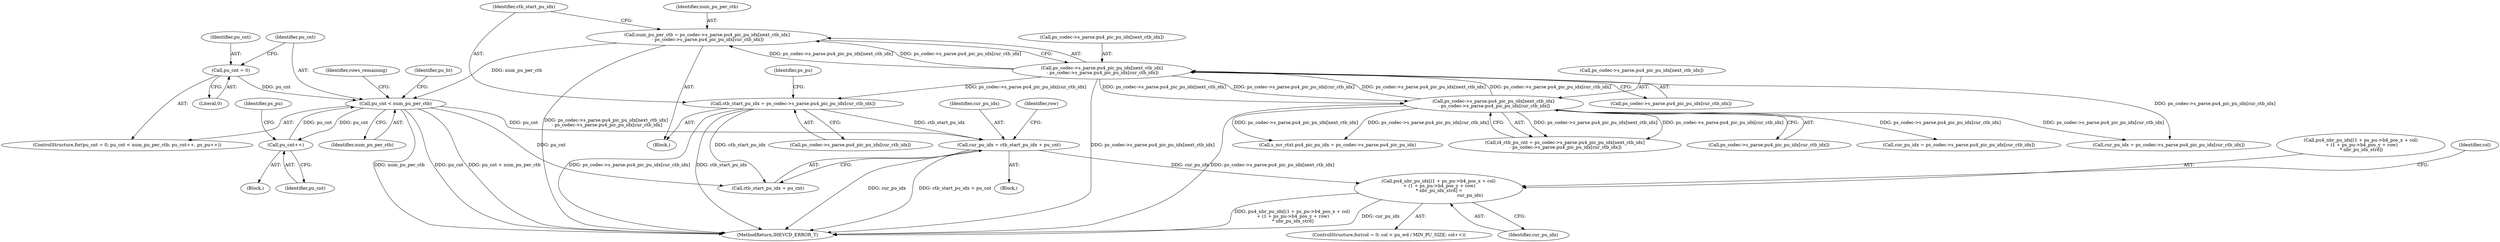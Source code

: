digraph "0_Android_2b9fb0c2074d370a254b35e2489de2d94943578d@pointer" {
"1003323" [label="(Call,pu4_nbr_pu_idx[(1 + ps_pu->b4_pos_x + col)\n + (1 + ps_pu->b4_pos_y + row)\n * nbr_pu_idx_strd] =\n                                            cur_pu_idx)"];
"1003296" [label="(Call,cur_pu_idx = ctb_start_pu_idx + pu_cnt)"];
"1003243" [label="(Call,ctb_start_pu_idx = ps_codec->s_parse.pu4_pic_pu_idx[cur_ctb_idx])"];
"1003228" [label="(Call,ps_codec->s_parse.pu4_pic_pu_idx[next_ctb_idx]\n - ps_codec->s_parse.pu4_pic_pu_idx[cur_ctb_idx])"];
"1002916" [label="(Call,ps_codec->s_parse.pu4_pic_pu_idx[next_ctb_idx]\n - ps_codec->s_parse.pu4_pic_pu_idx[cur_ctb_idx])"];
"1003266" [label="(Call,pu_cnt < num_pu_per_ctb)"];
"1003270" [label="(Call,pu_cnt++)"];
"1003263" [label="(Call,pu_cnt = 0)"];
"1003226" [label="(Call,num_pu_per_ctb = ps_codec->s_parse.pu4_pic_pu_idx[next_ctb_idx]\n - ps_codec->s_parse.pu4_pic_pu_idx[cur_ctb_idx])"];
"1003243" [label="(Call,ctb_start_pu_idx = ps_codec->s_parse.pu4_pic_pu_idx[cur_ctb_idx])"];
"1002917" [label="(Call,ps_codec->s_parse.pu4_pic_pu_idx[next_ctb_idx])"];
"1003236" [label="(Call,ps_codec->s_parse.pu4_pic_pu_idx[cur_ctb_idx])"];
"1003033" [label="(Call,s_mv_ctxt.pu4_pic_pu_idx = ps_codec->s_parse.pu4_pic_pu_idx)"];
"1003296" [label="(Call,cur_pu_idx = ctb_start_pu_idx + pu_cnt)"];
"1003278" [label="(Identifier,pu_ht)"];
"1003274" [label="(Block,)"];
"1003228" [label="(Call,ps_codec->s_parse.pu4_pic_pu_idx[next_ctb_idx]\n - ps_codec->s_parse.pu4_pic_pu_idx[cur_ctb_idx])"];
"1003265" [label="(Literal,0)"];
"1003323" [label="(Call,pu4_nbr_pu_idx[(1 + ps_pu->b4_pos_x + col)\n + (1 + ps_pu->b4_pos_y + row)\n * nbr_pu_idx_strd] =\n                                            cur_pu_idx)"];
"1003298" [label="(Call,ctb_start_pu_idx + pu_cnt)"];
"1003268" [label="(Identifier,num_pu_per_ctb)"];
"1003264" [label="(Identifier,pu_cnt)"];
"1003312" [label="(ControlStructure,for(col = 0; col < pu_wd / MIN_PU_SIZE; col++))"];
"1003244" [label="(Identifier,ctb_start_pu_idx)"];
"1003267" [label="(Identifier,pu_cnt)"];
"1003347" [label="(Identifier,rows_remaining)"];
"1003270" [label="(Call,pu_cnt++)"];
"1003262" [label="(ControlStructure,for(pu_cnt = 0; pu_cnt < num_pu_per_ctb; pu_cnt++, ps_pu++))"];
"1003324" [label="(Call,pu4_nbr_pu_idx[(1 + ps_pu->b4_pos_x + col)\n + (1 + ps_pu->b4_pos_y + row)\n * nbr_pu_idx_strd])"];
"1003322" [label="(Identifier,col)"];
"1003229" [label="(Call,ps_codec->s_parse.pu4_pic_pu_idx[next_ctb_idx])"];
"1003253" [label="(Identifier,ps_pu)"];
"1003245" [label="(Call,ps_codec->s_parse.pu4_pic_pu_idx[cur_ctb_idx])"];
"1002916" [label="(Call,ps_codec->s_parse.pu4_pic_pu_idx[next_ctb_idx]\n - ps_codec->s_parse.pu4_pic_pu_idx[cur_ctb_idx])"];
"1003266" [label="(Call,pu_cnt < num_pu_per_ctb)"];
"1003088" [label="(Block,)"];
"1003263" [label="(Call,pu_cnt = 0)"];
"1003227" [label="(Identifier,num_pu_per_ctb)"];
"1003297" [label="(Identifier,cur_pu_idx)"];
"1004845" [label="(MethodReturn,IHEVCD_ERROR_T)"];
"1002931" [label="(Call,cur_pu_idx = ps_codec->s_parse.pu4_pic_pu_idx[cur_ctb_idx])"];
"1003343" [label="(Identifier,cur_pu_idx)"];
"1002914" [label="(Call,i4_ctb_pu_cnt = ps_codec->s_parse.pu4_pic_pu_idx[next_ctb_idx]\n - ps_codec->s_parse.pu4_pic_pu_idx[cur_ctb_idx])"];
"1002924" [label="(Call,ps_codec->s_parse.pu4_pic_pu_idx[cur_ctb_idx])"];
"1003508" [label="(Call,cur_pu_idx = ps_codec->s_parse.pu4_pic_pu_idx[cur_ctb_idx])"];
"1003269" [label="(Block,)"];
"1003271" [label="(Identifier,pu_cnt)"];
"1003273" [label="(Identifier,ps_pu)"];
"1003226" [label="(Call,num_pu_per_ctb = ps_codec->s_parse.pu4_pic_pu_idx[next_ctb_idx]\n - ps_codec->s_parse.pu4_pic_pu_idx[cur_ctb_idx])"];
"1003303" [label="(Identifier,row)"];
"1003323" -> "1003312"  [label="AST: "];
"1003323" -> "1003343"  [label="CFG: "];
"1003324" -> "1003323"  [label="AST: "];
"1003343" -> "1003323"  [label="AST: "];
"1003322" -> "1003323"  [label="CFG: "];
"1003323" -> "1004845"  [label="DDG: pu4_nbr_pu_idx[(1 + ps_pu->b4_pos_x + col)\n + (1 + ps_pu->b4_pos_y + row)\n * nbr_pu_idx_strd]"];
"1003323" -> "1004845"  [label="DDG: cur_pu_idx"];
"1003296" -> "1003323"  [label="DDG: cur_pu_idx"];
"1003296" -> "1003274"  [label="AST: "];
"1003296" -> "1003298"  [label="CFG: "];
"1003297" -> "1003296"  [label="AST: "];
"1003298" -> "1003296"  [label="AST: "];
"1003303" -> "1003296"  [label="CFG: "];
"1003296" -> "1004845"  [label="DDG: cur_pu_idx"];
"1003296" -> "1004845"  [label="DDG: ctb_start_pu_idx + pu_cnt"];
"1003243" -> "1003296"  [label="DDG: ctb_start_pu_idx"];
"1003266" -> "1003296"  [label="DDG: pu_cnt"];
"1003243" -> "1003088"  [label="AST: "];
"1003243" -> "1003245"  [label="CFG: "];
"1003244" -> "1003243"  [label="AST: "];
"1003245" -> "1003243"  [label="AST: "];
"1003253" -> "1003243"  [label="CFG: "];
"1003243" -> "1004845"  [label="DDG: ps_codec->s_parse.pu4_pic_pu_idx[cur_ctb_idx]"];
"1003243" -> "1004845"  [label="DDG: ctb_start_pu_idx"];
"1003228" -> "1003243"  [label="DDG: ps_codec->s_parse.pu4_pic_pu_idx[cur_ctb_idx]"];
"1003243" -> "1003298"  [label="DDG: ctb_start_pu_idx"];
"1003228" -> "1003226"  [label="AST: "];
"1003228" -> "1003236"  [label="CFG: "];
"1003229" -> "1003228"  [label="AST: "];
"1003236" -> "1003228"  [label="AST: "];
"1003226" -> "1003228"  [label="CFG: "];
"1003228" -> "1004845"  [label="DDG: ps_codec->s_parse.pu4_pic_pu_idx[next_ctb_idx]"];
"1003228" -> "1002916"  [label="DDG: ps_codec->s_parse.pu4_pic_pu_idx[next_ctb_idx]"];
"1003228" -> "1002916"  [label="DDG: ps_codec->s_parse.pu4_pic_pu_idx[cur_ctb_idx]"];
"1003228" -> "1003226"  [label="DDG: ps_codec->s_parse.pu4_pic_pu_idx[next_ctb_idx]"];
"1003228" -> "1003226"  [label="DDG: ps_codec->s_parse.pu4_pic_pu_idx[cur_ctb_idx]"];
"1002916" -> "1003228"  [label="DDG: ps_codec->s_parse.pu4_pic_pu_idx[next_ctb_idx]"];
"1002916" -> "1003228"  [label="DDG: ps_codec->s_parse.pu4_pic_pu_idx[cur_ctb_idx]"];
"1003228" -> "1003508"  [label="DDG: ps_codec->s_parse.pu4_pic_pu_idx[cur_ctb_idx]"];
"1002916" -> "1002914"  [label="AST: "];
"1002916" -> "1002924"  [label="CFG: "];
"1002917" -> "1002916"  [label="AST: "];
"1002924" -> "1002916"  [label="AST: "];
"1002914" -> "1002916"  [label="CFG: "];
"1002916" -> "1004845"  [label="DDG: ps_codec->s_parse.pu4_pic_pu_idx[next_ctb_idx]"];
"1002916" -> "1002914"  [label="DDG: ps_codec->s_parse.pu4_pic_pu_idx[next_ctb_idx]"];
"1002916" -> "1002914"  [label="DDG: ps_codec->s_parse.pu4_pic_pu_idx[cur_ctb_idx]"];
"1002916" -> "1002931"  [label="DDG: ps_codec->s_parse.pu4_pic_pu_idx[cur_ctb_idx]"];
"1002916" -> "1003033"  [label="DDG: ps_codec->s_parse.pu4_pic_pu_idx[next_ctb_idx]"];
"1002916" -> "1003033"  [label="DDG: ps_codec->s_parse.pu4_pic_pu_idx[cur_ctb_idx]"];
"1002916" -> "1003508"  [label="DDG: ps_codec->s_parse.pu4_pic_pu_idx[cur_ctb_idx]"];
"1003266" -> "1003262"  [label="AST: "];
"1003266" -> "1003268"  [label="CFG: "];
"1003267" -> "1003266"  [label="AST: "];
"1003268" -> "1003266"  [label="AST: "];
"1003278" -> "1003266"  [label="CFG: "];
"1003347" -> "1003266"  [label="CFG: "];
"1003266" -> "1004845"  [label="DDG: pu_cnt < num_pu_per_ctb"];
"1003266" -> "1004845"  [label="DDG: num_pu_per_ctb"];
"1003266" -> "1004845"  [label="DDG: pu_cnt"];
"1003270" -> "1003266"  [label="DDG: pu_cnt"];
"1003263" -> "1003266"  [label="DDG: pu_cnt"];
"1003226" -> "1003266"  [label="DDG: num_pu_per_ctb"];
"1003266" -> "1003270"  [label="DDG: pu_cnt"];
"1003266" -> "1003298"  [label="DDG: pu_cnt"];
"1003270" -> "1003269"  [label="AST: "];
"1003270" -> "1003271"  [label="CFG: "];
"1003271" -> "1003270"  [label="AST: "];
"1003273" -> "1003270"  [label="CFG: "];
"1003263" -> "1003262"  [label="AST: "];
"1003263" -> "1003265"  [label="CFG: "];
"1003264" -> "1003263"  [label="AST: "];
"1003265" -> "1003263"  [label="AST: "];
"1003267" -> "1003263"  [label="CFG: "];
"1003226" -> "1003088"  [label="AST: "];
"1003227" -> "1003226"  [label="AST: "];
"1003244" -> "1003226"  [label="CFG: "];
"1003226" -> "1004845"  [label="DDG: ps_codec->s_parse.pu4_pic_pu_idx[next_ctb_idx]\n - ps_codec->s_parse.pu4_pic_pu_idx[cur_ctb_idx]"];
}
